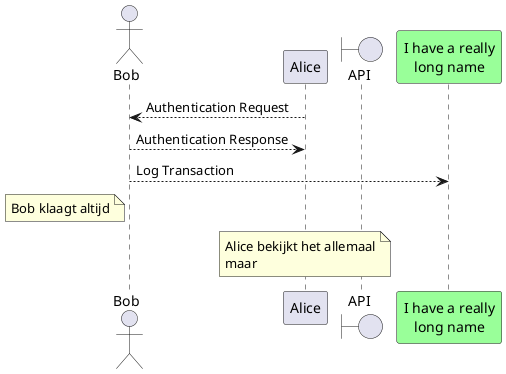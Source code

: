 @startuml
actor Bob
participant Alice
boundary API
participant "I have a really\nlong name" as L #99FF99
Alice --> Bob : Authentication Request
Bob --> Alice : Authentication Response
Bob --> L : Log Transaction
note left of Bob
Bob klaagt altijd
end note
note over Alice
Alice bekijkt het allemaal
maar
end note
@enduml